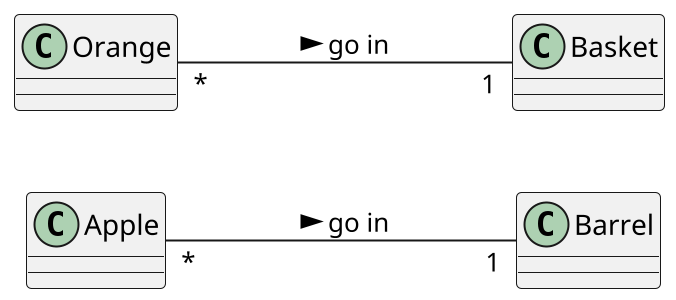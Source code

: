 @startuml
'fig_2'
left to right direction

scale 2

class Apple {}
class Barrel {}
Apple "*" --- "1"  Barrel : go in >

class Orange {}
class Basket {}
Orange "*" --- "1" Basket : go in >


@enduml
